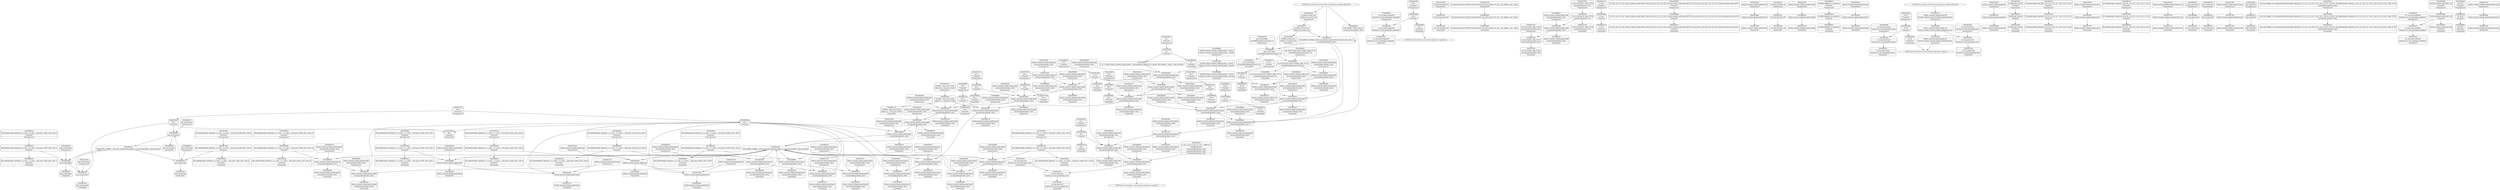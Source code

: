 digraph {
	CE0x6655a00 [shape=record,shape=Mrecord,label="{CE0x6655a00|selinux_secmark_relabel_packet:tmp6|security/selinux/hooks.c,4610}"]
	CE0x4f99770 [shape=record,shape=Mrecord,label="{CE0x4f99770|selinux_secmark_relabel_packet:tmp6|security/selinux/hooks.c,4610|*SummSink*}"]
	CE0x4fb1a10 [shape=record,shape=Mrecord,label="{CE0x4fb1a10|selinux_secmark_relabel_packet:tmp9|security/selinux/hooks.c,4610|*SummSource*}"]
	CE0x4fc62b0 [shape=record,shape=Mrecord,label="{CE0x4fc62b0|i32_4|*Constant*|*SummSink*}"]
	CE0x4f91ee0 [shape=record,shape=Mrecord,label="{CE0x4f91ee0|_call_void_mcount()_#3|*SummSink*}"]
	CE0x4f768a0 [shape=record,shape=Mrecord,label="{CE0x4f768a0|i64_3|*Constant*}"]
	CE0x4f9a660 [shape=record,shape=Mrecord,label="{CE0x4f9a660|i32_1|*Constant*}"]
	CE0x4fe9120 [shape=record,shape=Mrecord,label="{CE0x4fe9120|%struct.task_struct*_(%struct.task_struct**)*_asm_movq_%gs:$_1:P_,$0_,_r,im,_dirflag_,_fpsr_,_flags_|*SummSource*}"]
	CE0x4f79400 [shape=record,shape=Mrecord,label="{CE0x4f79400|i64*_getelementptr_inbounds_(_11_x_i64_,_11_x_i64_*___llvm_gcov_ctr402,_i64_0,_i64_1)|*Constant*}"]
	CE0x4f94980 [shape=record,shape=Mrecord,label="{CE0x4f94980|GLOBAL:selinux_secmark_relabel_packet.__warned|Global_var:selinux_secmark_relabel_packet.__warned|*SummSink*}"]
	"CONST[source:0(mediator),value:2(dynamic)][purpose:{subject}]"
	CE0x4ff1210 [shape=record,shape=Mrecord,label="{CE0x4ff1210|get_current:tmp|*SummSink*}"]
	CE0x4f97f30 [shape=record,shape=Mrecord,label="{CE0x4f97f30|COLLAPSED:_CMRE:_elem_0::|security/selinux/hooks.c,4610}"]
	CE0x4f87890 [shape=record,shape=Mrecord,label="{CE0x4f87890|i64*_getelementptr_inbounds_(_11_x_i64_,_11_x_i64_*___llvm_gcov_ctr402,_i64_0,_i64_10)|*Constant*}"]
	CE0x4f76690 [shape=record,shape=Mrecord,label="{CE0x4f76690|selinux_secmark_relabel_packet:tobool|security/selinux/hooks.c,4610|*SummSource*}"]
	CE0x4f78380 [shape=record,shape=Mrecord,label="{CE0x4f78380|_call_void_mcount()_#3|*SummSource*}"]
	CE0x4f80f00 [shape=record,shape=Mrecord,label="{CE0x4f80f00|selinux_secmark_relabel_packet:tmp20|security/selinux/hooks.c,4610|*SummSource*}"]
	CE0x4f83810 [shape=record,shape=Mrecord,label="{CE0x4f83810|i64*_getelementptr_inbounds_(_2_x_i64_,_2_x_i64_*___llvm_gcov_ctr98,_i64_0,_i64_1)|*Constant*|*SummSource*}"]
	CE0x4f91150 [shape=record,shape=Mrecord,label="{CE0x4f91150|GLOBAL:__llvm_gcov_ctr402|Global_var:__llvm_gcov_ctr402|*SummSink*}"]
	CE0x4f7c4d0 [shape=record,shape=Mrecord,label="{CE0x4f7c4d0|_call_void_mcount()_#3}"]
	CE0x4fa3580 [shape=record,shape=Mrecord,label="{CE0x4fa3580|selinux_secmark_relabel_packet:call6|security/selinux/hooks.c,4613}"]
	CE0x4f8a270 [shape=record,shape=Mrecord,label="{CE0x4f8a270|i1_true|*Constant*|*SummSink*}"]
	CE0x4f8e2a0 [shape=record,shape=Mrecord,label="{CE0x4f8e2a0|GLOBAL:current_task|Global_var:current_task|*SummSource*}"]
	CE0x4f83c30 [shape=record,shape=Mrecord,label="{CE0x4f83c30|selinux_secmark_relabel_packet:cred|security/selinux/hooks.c,4610}"]
	CE0x4f93e00 [shape=record,shape=Mrecord,label="{CE0x4f93e00|i64*_getelementptr_inbounds_(_11_x_i64_,_11_x_i64_*___llvm_gcov_ctr402,_i64_0,_i64_9)|*Constant*}"]
	CE0x4f72270 [shape=record,shape=Mrecord,label="{CE0x4f72270|i64_3|*Constant*|*SummSource*}"]
	CE0x4f96ec0 [shape=record,shape=Mrecord,label="{CE0x4f96ec0|_ret_%struct.task_struct*_%tmp4,_!dbg_!27714|./arch/x86/include/asm/current.h,14}"]
	CE0x4f85a10 [shape=record,shape=Mrecord,label="{CE0x4f85a10|i32_(i32,_i32,_i16,_i32,_%struct.common_audit_data*)*_bitcast_(i32_(i32,_i32,_i16,_i32,_%struct.common_audit_data.495*)*_avc_has_perm_to_i32_(i32,_i32,_i16,_i32,_%struct.common_audit_data*)*)|*Constant*|*SummSink*}"]
	CE0x4f948b0 [shape=record,shape=Mrecord,label="{CE0x4f948b0|GLOBAL:selinux_secmark_relabel_packet.__warned|Global_var:selinux_secmark_relabel_packet.__warned|*SummSource*}"]
	CE0x4f84500 [shape=record,shape=Mrecord,label="{CE0x4f84500|get_current:tmp1}"]
	CE0x4f76ab0 [shape=record,shape=Mrecord,label="{CE0x4f76ab0|selinux_secmark_relabel_packet:tobool1|security/selinux/hooks.c,4610|*SummSource*}"]
	CE0x4fc7520 [shape=record,shape=Mrecord,label="{CE0x4fc7520|_ret_i32_%call6,_!dbg_!27745|security/selinux/hooks.c,4613}"]
	CE0x4f799f0 [shape=record,shape=Mrecord,label="{CE0x4f799f0|selinux_secmark_relabel_packet:tmp12|security/selinux/hooks.c,4610|*SummSource*}"]
	CE0x4fc7100 [shape=record,shape=Mrecord,label="{CE0x4fc7100|_ret_i32_%retval.0,_!dbg_!27728|security/selinux/avc.c,775|*SummSink*}"]
	CE0x4f9ac00 [shape=record,shape=Mrecord,label="{CE0x4f9ac00|0:_i32,_4:_i32,_8:_i32,_12:_i32,_:_CMRE_4,8_|*MultipleSource*|security/selinux/hooks.c,4610|security/selinux/hooks.c,4610|security/selinux/hooks.c,4611}"]
	CE0x4f7fd70 [shape=record,shape=Mrecord,label="{CE0x4f7fd70|selinux_secmark_relabel_packet:tmp16|security/selinux/hooks.c,4610|*SummSink*}"]
	CE0x4f84610 [shape=record,shape=Mrecord,label="{CE0x4f84610|i64*_getelementptr_inbounds_(_11_x_i64_,_11_x_i64_*___llvm_gcov_ctr402,_i64_0,_i64_1)|*Constant*|*SummSink*}"]
	CE0x4fc4ef0 [shape=record,shape=Mrecord,label="{CE0x4fc4ef0|avc_has_perm:ssid|Function::avc_has_perm&Arg::ssid::|*SummSink*}"]
	CE0x4f7f910 [shape=record,shape=Mrecord,label="{CE0x4f7f910|selinux_secmark_relabel_packet:tmp11|security/selinux/hooks.c,4610|*SummSource*}"]
	CE0x4f9a8e0 [shape=record,shape=Mrecord,label="{CE0x4f9a8e0|selinux_secmark_relabel_packet:sid5|security/selinux/hooks.c,4611|*SummSink*}"]
	CE0x4f789b0 [shape=record,shape=Mrecord,label="{CE0x4f789b0|selinux_secmark_relabel_packet:if.end}"]
	CE0x4f79560 [shape=record,shape=Mrecord,label="{CE0x4f79560|i64_3|*Constant*|*SummSink*}"]
	CE0x4f99ff0 [shape=record,shape=Mrecord,label="{CE0x4f99ff0|selinux_secmark_relabel_packet:tmp15|security/selinux/hooks.c,4610}"]
	CE0x4f9e8b0 [shape=record,shape=Mrecord,label="{CE0x4f9e8b0|selinux_secmark_relabel_packet:call4|security/selinux/hooks.c,4610|*SummSource*}"]
	CE0x4f83490 [shape=record,shape=Mrecord,label="{CE0x4f83490|selinux_secmark_relabel_packet:tmp22|security/selinux/hooks.c,4610}"]
	CE0x4f92be0 [shape=record,shape=Mrecord,label="{CE0x4f92be0|i32_0|*Constant*|*SummSink*}"]
	CE0x4f77930 [shape=record,shape=Mrecord,label="{CE0x4f77930|i64_2|*Constant*|*SummSource*}"]
	CE0x4f98910 [shape=record,shape=Mrecord,label="{CE0x4f98910|i64*_getelementptr_inbounds_(_11_x_i64_,_11_x_i64_*___llvm_gcov_ctr402,_i64_0,_i64_6)|*Constant*}"]
	CE0x4f86c20 [shape=record,shape=Mrecord,label="{CE0x4f86c20|i32_22|*Constant*|*SummSource*}"]
	CE0x4f79090 [shape=record,shape=Mrecord,label="{CE0x4f79090|i64_5|*Constant*|*SummSource*}"]
	CE0x4f758c0 [shape=record,shape=Mrecord,label="{CE0x4f758c0|selinux_secmark_relabel_packet:tmp|*SummSink*}"]
	CE0x4f8ec30 [shape=record,shape=Mrecord,label="{CE0x4f8ec30|_call_void_mcount()_#3|*SummSource*}"]
	CE0x4f824b0 [shape=record,shape=Mrecord,label="{CE0x4f824b0|get_current:tmp2|*SummSink*}"]
	CE0x4f77880 [shape=record,shape=Mrecord,label="{CE0x4f77880|selinux_secmark_relabel_packet:call|security/selinux/hooks.c,4610|*SummSource*}"]
	CE0x4f7fc70 [shape=record,shape=Mrecord,label="{CE0x4f7fc70|selinux_secmark_relabel_packet:tmp16|security/selinux/hooks.c,4610|*SummSource*}"]
	CE0x4f7bb30 [shape=record,shape=Mrecord,label="{CE0x4f7bb30|i64_1|*Constant*|*SummSink*}"]
	CE0x4f98120 [shape=record,shape=Mrecord,label="{CE0x4f98120|selinux_secmark_relabel_packet:security|security/selinux/hooks.c,4610}"]
	CE0x4f98270 [shape=record,shape=Mrecord,label="{CE0x4f98270|selinux_secmark_relabel_packet:do.body}"]
	CE0x4f9c0c0 [shape=record,shape=Mrecord,label="{CE0x4f9c0c0|selinux_secmark_relabel_packet:tmp6|security/selinux/hooks.c,4610|*SummSource*}"]
	CE0x4fb1970 [shape=record,shape=Mrecord,label="{CE0x4fb1970|selinux_secmark_relabel_packet:tmp9|security/selinux/hooks.c,4610|*SummSink*}"]
	CE0x4fb3f10 [shape=record,shape=Mrecord,label="{CE0x4fb3f10|selinux_secmark_relabel_packet:tmp10|security/selinux/hooks.c,4610}"]
	CE0x4f92b00 [shape=record,shape=Mrecord,label="{CE0x4f92b00|i32_0|*Constant*}"]
	CE0x4f77b40 [shape=record,shape=Mrecord,label="{CE0x4f77b40|selinux_secmark_relabel_packet:call|security/selinux/hooks.c,4610}"]
	CE0x4f98ec0 [shape=record,shape=Mrecord,label="{CE0x4f98ec0|GLOBAL:lockdep_rcu_suspicious|*Constant*}"]
	CE0x4fce960 [shape=record,shape=Mrecord,label="{CE0x4fce960|%struct.task_struct*_(%struct.task_struct**)*_asm_movq_%gs:$_1:P_,$0_,_r,im,_dirflag_,_fpsr_,_flags_|*SummSink*}"]
	CE0x4f765e0 [shape=record,shape=Mrecord,label="{CE0x4f765e0|selinux_secmark_relabel_packet:if.then|*SummSource*}"]
	CE0x4f83a30 [shape=record,shape=Mrecord,label="{CE0x4f83a30|i32_78|*Constant*}"]
	CE0x4fc58d0 [shape=record,shape=Mrecord,label="{CE0x4fc58d0|i16_42|*Constant*|*SummSource*}"]
	CE0x4fc5b90 [shape=record,shape=Mrecord,label="{CE0x4fc5b90|i16_42|*Constant*|*SummSink*}"]
	CE0x4f93000 [shape=record,shape=Mrecord,label="{CE0x4f93000|i32_1|*Constant*|*SummSource*}"]
	CE0x4f848c0 [shape=record,shape=Mrecord,label="{CE0x4f848c0|i64*_getelementptr_inbounds_(_11_x_i64_,_11_x_i64_*___llvm_gcov_ctr402,_i64_0,_i64_0)|*Constant*|*SummSink*}"]
	CE0x4f7c230 [shape=record,shape=Mrecord,label="{CE0x4f7c230|selinux_secmark_relabel_packet:tmp14|security/selinux/hooks.c,4610|*SummSink*}"]
	CE0x4f83740 [shape=record,shape=Mrecord,label="{CE0x4f83740|selinux_secmark_relabel_packet:bb}"]
	CE0x4f80e00 [shape=record,shape=Mrecord,label="{CE0x4f80e00|selinux_secmark_relabel_packet:tmp20|security/selinux/hooks.c,4610}"]
	CE0x4f96f60 [shape=record,shape=Mrecord,label="{CE0x4f96f60|_ret_%struct.task_struct*_%tmp4,_!dbg_!27714|./arch/x86/include/asm/current.h,14|*SummSink*}"]
	CE0x4f830c0 [shape=record,shape=Mrecord,label="{CE0x4f830c0|selinux_secmark_relabel_packet:security|security/selinux/hooks.c,4610|*SummSink*}"]
	CE0x4f9a730 [shape=record,shape=Mrecord,label="{CE0x4f9a730|i32_1|*Constant*|*SummSink*}"]
	CE0x4f80a90 [shape=record,shape=Mrecord,label="{CE0x4f80a90|selinux_secmark_relabel_packet:tmp5|security/selinux/hooks.c,4610|*SummSource*}"]
	CE0x4fc6c40 [shape=record,shape=Mrecord,label="{CE0x4fc6c40|_ret_i32_%retval.0,_!dbg_!27728|security/selinux/avc.c,775}"]
	CE0x4f84570 [shape=record,shape=Mrecord,label="{CE0x4f84570|get_current:tmp1|*SummSource*}"]
	CE0x4f92e20 [shape=record,shape=Mrecord,label="{CE0x4f92e20|selinux_secmark_relabel_packet:tmp23|security/selinux/hooks.c,4610|*SummSink*}"]
	CE0x4f94090 [shape=record,shape=Mrecord,label="{CE0x4f94090|i8_1|*Constant*|*SummSink*}"]
	CE0x4f86430 [shape=record,shape=Mrecord,label="{CE0x4f86430|GLOBAL:get_current|*Constant*}"]
	CE0x4f855c0 [shape=record,shape=Mrecord,label="{CE0x4f855c0|selinux_secmark_relabel_packet:call6|security/selinux/hooks.c,4613|*SummSink*}"]
	CE0x4fb5100 [shape=record,shape=Mrecord,label="{CE0x4fb5100|selinux_secmark_relabel_packet:tmp10|security/selinux/hooks.c,4610|*SummSink*}"]
	CE0x4fc4c00 [shape=record,shape=Mrecord,label="{CE0x4fc4c00|avc_has_perm:ssid|Function::avc_has_perm&Arg::ssid::}"]
	CE0x4f92950 [shape=record,shape=Mrecord,label="{CE0x4f92950|0:_i8,_:_GCMR_selinux_secmark_relabel_packet.__warned_internal_global_i8_0,_section_.data.unlikely_,_align_1:_elem_0:default:}"]
	CE0x4fc7720 [shape=record,shape=Mrecord,label="{CE0x4fc7720|_ret_i32_%call6,_!dbg_!27745|security/selinux/hooks.c,4613|*SummSource*}"]
	CE0x4f923f0 [shape=record,shape=Mrecord,label="{CE0x4f923f0|selinux_secmark_relabel_packet:tmp19|security/selinux/hooks.c,4610}"]
	CE0x4fe67d0 [shape=record,shape=Mrecord,label="{CE0x4fe67d0|get_current:tmp4|./arch/x86/include/asm/current.h,14|*SummSource*}"]
	CE0x64ace80 [shape=record,shape=Mrecord,label="{CE0x64ace80|selinux_secmark_relabel_packet:tmp2|*SummSink*}"]
	CE0x4f9b960 [shape=record,shape=Mrecord,label="{CE0x4f9b960|selinux_secmark_relabel_packet:tobool|security/selinux/hooks.c,4610|*SummSink*}"]
	CE0x4f95ec0 [shape=record,shape=Mrecord,label="{CE0x4f95ec0|i8*_getelementptr_inbounds_(_25_x_i8_,_25_x_i8_*_.str3,_i32_0,_i32_0)|*Constant*|*SummSink*}"]
	CE0x4f76c10 [shape=record,shape=Mrecord,label="{CE0x4f76c10|selinux_secmark_relabel_packet:do.body|*SummSink*}"]
	CE0x4f7b680 [shape=record,shape=Mrecord,label="{CE0x4f7b680|selinux_secmark_relabel_packet:tmp5|security/selinux/hooks.c,4610}"]
	CE0x4f91ff0 [shape=record,shape=Mrecord,label="{CE0x4f91ff0|selinux_secmark_relabel_packet:entry}"]
	CE0x4f98fa0 [shape=record,shape=Mrecord,label="{CE0x4f98fa0|GLOBAL:lockdep_rcu_suspicious|*Constant*|*SummSource*}"]
	CE0x4fad2a0 [shape=record,shape=Mrecord,label="{CE0x4fad2a0|GLOBAL:__llvm_gcov_ctr402|Global_var:__llvm_gcov_ctr402}"]
	CE0x4f9a0f0 [shape=record,shape=Mrecord,label="{CE0x4f9a0f0|i64*_getelementptr_inbounds_(_11_x_i64_,_11_x_i64_*___llvm_gcov_ctr402,_i64_0,_i64_8)|*Constant*|*SummSink*}"]
	CE0x4f87a10 [shape=record,shape=Mrecord,label="{CE0x4f87a10|selinux_secmark_relabel_packet:tmp19|security/selinux/hooks.c,4610|*SummSource*}"]
	CE0x4f70d30 [shape=record,shape=Mrecord,label="{CE0x4f70d30|i8*_getelementptr_inbounds_(_45_x_i8_,_45_x_i8_*_.str12,_i32_0,_i32_0)|*Constant*}"]
	CE0x4f9e000 [shape=record,shape=Mrecord,label="{CE0x4f9e000|selinux_secmark_relabel_packet:cred|security/selinux/hooks.c,4610|*SummSource*}"]
	CE0x4f91560 [shape=record,shape=Mrecord,label="{CE0x4f91560|selinux_secmark_relabel_packet:tmp22|security/selinux/hooks.c,4610|*SummSink*}"]
	CE0x4f858b0 [shape=record,shape=Mrecord,label="{CE0x4f858b0|i32_(i32,_i32,_i16,_i32,_%struct.common_audit_data*)*_bitcast_(i32_(i32,_i32,_i16,_i32,_%struct.common_audit_data.495*)*_avc_has_perm_to_i32_(i32,_i32,_i16,_i32,_%struct.common_audit_data*)*)|*Constant*|*SummSource*}"]
	CE0x4f9e070 [shape=record,shape=Mrecord,label="{CE0x4f9e070|selinux_secmark_relabel_packet:cred|security/selinux/hooks.c,4610|*SummSink*}"]
	CE0x4f76320 [shape=record,shape=Mrecord,label="{CE0x4f76320|selinux_secmark_relabel_packet:land.lhs.true|*SummSource*}"]
	CE0x4f737c0 [shape=record,shape=Mrecord,label="{CE0x4f737c0|selinux_secmark_relabel_packet:tmp3|*SummSink*}"]
	"CONST[source:1(input),value:2(dynamic)][purpose:{object}][SrcIdx:0]"
	CE0x4fc4a70 [shape=record,shape=Mrecord,label="{CE0x4fc4a70|avc_has_perm:entry|*SummSink*}"]
	CE0x4fe9020 [shape=record,shape=Mrecord,label="{CE0x4fe9020|%struct.task_struct*_(%struct.task_struct**)*_asm_movq_%gs:$_1:P_,$0_,_r,im,_dirflag_,_fpsr_,_flags_}"]
	CE0x4f792a0 [shape=record,shape=Mrecord,label="{CE0x4f792a0|selinux_secmark_relabel_packet:tmp4|security/selinux/hooks.c,4610|*SummSource*}"]
	CE0x4f97390 [shape=record,shape=Mrecord,label="{CE0x4f97390|selinux_secmark_relabel_packet:tmp5|security/selinux/hooks.c,4610|*SummSink*}"]
	CE0x4f83ca0 [shape=record,shape=Mrecord,label="{CE0x4f83ca0|COLLAPSED:_GCMRE_current_task_external_global_%struct.task_struct*:_elem_0::|security/selinux/hooks.c,4610}"]
	CE0x4f835f0 [shape=record,shape=Mrecord,label="{CE0x4f835f0|selinux_secmark_relabel_packet:tmp22|security/selinux/hooks.c,4610|*SummSource*}"]
	CE0x4f84680 [shape=record,shape=Mrecord,label="{CE0x4f84680|selinux_secmark_relabel_packet:tmp2}"]
	CE0x4fac960 [shape=record,shape=Mrecord,label="{CE0x4fac960|selinux_secmark_relabel_packet:tmp17|security/selinux/hooks.c,4610|*SummSink*}"]
	CE0x4fc7090 [shape=record,shape=Mrecord,label="{CE0x4fc7090|_ret_i32_%retval.0,_!dbg_!27728|security/selinux/avc.c,775|*SummSource*}"]
	CE0x4f84970 [shape=record,shape=Mrecord,label="{CE0x4f84970|i64*_getelementptr_inbounds_(_2_x_i64_,_2_x_i64_*___llvm_gcov_ctr98,_i64_0,_i64_1)|*Constant*}"]
	CE0x4fa3160 [shape=record,shape=Mrecord,label="{CE0x4fa3160|get_current:tmp3|*SummSource*}"]
	"CONST[source:2(external),value:2(dynamic)][purpose:{subject}][SrcIdx:1]"
	CE0x4f83b10 [shape=record,shape=Mrecord,label="{CE0x4f83b10|i32_78|*Constant*|*SummSource*}"]
	CE0x4f71fb0 [shape=record,shape=Mrecord,label="{CE0x4f71fb0|i64_2|*Constant*|*SummSink*}"]
	CE0x4f71e50 [shape=record,shape=Mrecord,label="{CE0x4f71e50|selinux_secmark_relabel_packet:land.lhs.true}"]
	CE0x4f80890 [shape=record,shape=Mrecord,label="{CE0x4f80890|selinux_secmark_relabel_packet:call|security/selinux/hooks.c,4610|*SummSink*}"]
	CE0x4f997e0 [shape=record,shape=Mrecord,label="{CE0x4f997e0|selinux_secmark_relabel_packet:tmp7|security/selinux/hooks.c,4610|*SummSink*}"]
	CE0x4f9b220 [shape=record,shape=Mrecord,label="{CE0x4f9b220|get_current:tmp|*SummSource*}"]
	CE0x4f8dc80 [shape=record,shape=Mrecord,label="{CE0x4f8dc80|i64*_getelementptr_inbounds_(_2_x_i64_,_2_x_i64_*___llvm_gcov_ctr98,_i64_0,_i64_1)|*Constant*|*SummSink*}"]
	CE0x5cbab10 [shape=record,shape=Mrecord,label="{CE0x5cbab10|i8_1|*Constant*|*SummSource*}"]
	CE0x4f772c0 [shape=record,shape=Mrecord,label="{CE0x4f772c0|i64_1|*Constant*|*SummSource*}"]
	CE0x4f7c410 [shape=record,shape=Mrecord,label="{CE0x4f7c410|selinux_secmark_relabel_packet:tmp3|*SummSource*}"]
	CE0x4f97d10 [shape=record,shape=Mrecord,label="{CE0x4f97d10|i32_22|*Constant*|*SummSink*}"]
	CE0x4f827f0 [shape=record,shape=Mrecord,label="{CE0x4f827f0|get_current:tmp3}"]
	CE0x4fc5ed0 [shape=record,shape=Mrecord,label="{CE0x4fc5ed0|avc_has_perm:tclass|Function::avc_has_perm&Arg::tclass::|*SummSource*}"]
	CE0x4f98200 [shape=record,shape=Mrecord,label="{CE0x4f98200|selinux_secmark_relabel_packet:bb|*SummSink*}"]
	CE0x4f74a30 [shape=record,shape=Mrecord,label="{CE0x4f74a30|selinux_secmark_relabel_packet:bb|*SummSource*}"]
	CE0x4fc55f0 [shape=record,shape=Mrecord,label="{CE0x4fc55f0|avc_has_perm:tsid|Function::avc_has_perm&Arg::tsid::}"]
	CE0x4f856b0 [shape=record,shape=Mrecord,label="{CE0x4f856b0|i32_(i32,_i32,_i16,_i32,_%struct.common_audit_data*)*_bitcast_(i32_(i32,_i32,_i16,_i32,_%struct.common_audit_data.495*)*_avc_has_perm_to_i32_(i32,_i32,_i16,_i32,_%struct.common_audit_data*)*)|*Constant*}"]
	CE0x4f8edd0 [shape=record,shape=Mrecord,label="{CE0x4f8edd0|get_current:tmp4|./arch/x86/include/asm/current.h,14}"]
	CE0x4f99850 [shape=record,shape=Mrecord,label="{CE0x4f99850|selinux_secmark_relabel_packet:tmp7|security/selinux/hooks.c,4610}"]
	CE0x4f85f30 [shape=record,shape=Mrecord,label="{CE0x4f85f30|selinux_secmark_relabel_packet:tmp13|security/selinux/hooks.c,4610|*SummSource*}"]
	CE0x4f82090 [shape=record,shape=Mrecord,label="{CE0x4f82090|selinux_secmark_relabel_packet:tmp2|*SummSource*}"]
	CE0x64acef0 [shape=record,shape=Mrecord,label="{CE0x64acef0|selinux_secmark_relabel_packet:tmp3}"]
	CE0x4f81020 [shape=record,shape=Mrecord,label="{CE0x4f81020|selinux_secmark_relabel_packet:tmp20|security/selinux/hooks.c,4610|*SummSink*}"]
	CE0x4f8a3d0 [shape=record,shape=Mrecord,label="{CE0x4f8a3d0|i64*_getelementptr_inbounds_(_11_x_i64_,_11_x_i64_*___llvm_gcov_ctr402,_i64_0,_i64_8)|*Constant*}"]
	CE0x4f9b730 [shape=record,shape=Mrecord,label="{CE0x4f9b730|get_current:entry|*SummSource*}"]
	CE0x4f82d30 [shape=record,shape=Mrecord,label="{CE0x4f82d30|i64*_getelementptr_inbounds_(_11_x_i64_,_11_x_i64_*___llvm_gcov_ctr402,_i64_0,_i64_6)|*Constant*|*SummSink*}"]
	CE0x4f87bc0 [shape=record,shape=Mrecord,label="{CE0x4f87bc0|i64*_getelementptr_inbounds_(_11_x_i64_,_11_x_i64_*___llvm_gcov_ctr402,_i64_0,_i64_10)|*Constant*|*SummSource*}"]
	CE0x4f7d3c0 [shape=record,shape=Mrecord,label="{CE0x4f7d3c0|selinux_secmark_relabel_packet:tmp21|security/selinux/hooks.c,4610}"]
	CE0x4f9bf10 [shape=record,shape=Mrecord,label="{CE0x4f9bf10|selinux_secmark_relabel_packet:call6|security/selinux/hooks.c,4613|*SummSource*}"]
	CE0x4f89150 [shape=record,shape=Mrecord,label="{CE0x4f89150|i8*_getelementptr_inbounds_(_45_x_i8_,_45_x_i8_*_.str12,_i32_0,_i32_0)|*Constant*|*SummSource*}"]
	CE0x4fc5740 [shape=record,shape=Mrecord,label="{CE0x4fc5740|avc_has_perm:tsid|Function::avc_has_perm&Arg::tsid::|*SummSink*}"]
	CE0x4f77370 [shape=record,shape=Mrecord,label="{CE0x4f77370|selinux_secmark_relabel_packet:entry|*SummSink*}"]
	CE0x4f77660 [shape=record,shape=Mrecord,label="{CE0x4f77660|selinux_secmark_relabel_packet:do.end|*SummSource*}"]
	CE0x4fc5860 [shape=record,shape=Mrecord,label="{CE0x4fc5860|i16_42|*Constant*}"]
	CE0x4ff12a0 [shape=record,shape=Mrecord,label="{CE0x4ff12a0|i64_1|*Constant*}"]
	CE0x4f7e6d0 [shape=record,shape=Mrecord,label="{CE0x4f7e6d0|GLOBAL:selinux_secmark_relabel_packet.__warned|Global_var:selinux_secmark_relabel_packet.__warned}"]
	CE0x4f71b90 [shape=record,shape=Mrecord,label="{CE0x4f71b90|selinux_secmark_relabel_packet:tmp1}"]
	CE0x4f7d6d0 [shape=record,shape=Mrecord,label="{CE0x4f7d6d0|i32_22|*Constant*}"]
	CE0x595d560 [shape=record,shape=Mrecord,label="{CE0x595d560|selinux_secmark_relabel_packet:tmp8|security/selinux/hooks.c,4610|*SummSource*}"]
	CE0x4f81970 [shape=record,shape=Mrecord,label="{CE0x4f81970|get_current:bb}"]
	CE0x4f92190 [shape=record,shape=Mrecord,label="{CE0x4f92190|selinux_secmark_relabel_packet:tmp18|security/selinux/hooks.c,4610|*SummSource*}"]
	CE0x4f86090 [shape=record,shape=Mrecord,label="{CE0x4f86090|selinux_secmark_relabel_packet:tmp14|security/selinux/hooks.c,4610}"]
	CE0x4f840e0 [shape=record,shape=Mrecord,label="{CE0x4f840e0|get_current:tmp1|*SummSink*}"]
	CE0x4f76060 [shape=record,shape=Mrecord,label="{CE0x4f76060|selinux_secmark_relabel_packet:tobool|security/selinux/hooks.c,4610}"]
	CE0x4f95bc0 [shape=record,shape=Mrecord,label="{CE0x4f95bc0|_call_void_lockdep_rcu_suspicious(i8*_getelementptr_inbounds_(_25_x_i8_,_25_x_i8_*_.str3,_i32_0,_i32_0),_i32_4610,_i8*_getelementptr_inbounds_(_45_x_i8_,_45_x_i8_*_.str12,_i32_0,_i32_0))_#10,_!dbg_!27729|security/selinux/hooks.c,4610|*SummSource*}"]
	CE0x4f7eee0 [shape=record,shape=Mrecord,label="{CE0x4f7eee0|i8*_getelementptr_inbounds_(_25_x_i8_,_25_x_i8_*_.str3,_i32_0,_i32_0)|*Constant*}"]
	CE0x4f775f0 [shape=record,shape=Mrecord,label="{CE0x4f775f0|selinux_secmark_relabel_packet:do.end}"]
	CE0x4f913f0 [shape=record,shape=Mrecord,label="{CE0x4f913f0|selinux_secmark_relabel_packet:tmp23|security/selinux/hooks.c,4610}"]
	CE0x4f96a40 [shape=record,shape=Mrecord,label="{CE0x4f96a40|i64*_getelementptr_inbounds_(_11_x_i64_,_11_x_i64_*___llvm_gcov_ctr402,_i64_0,_i64_6)|*Constant*|*SummSource*}"]
	CE0x4f85b90 [shape=record,shape=Mrecord,label="{CE0x4f85b90|avc_has_perm:entry}"]
	CE0x4f89ef0 [shape=record,shape=Mrecord,label="{CE0x4f89ef0|i64_5|*Constant*|*SummSink*}"]
	CE0x4fc6ac0 [shape=record,shape=Mrecord,label="{CE0x4fc6ac0|avc_has_perm:auditdata|Function::avc_has_perm&Arg::auditdata::|*SummSink*}"]
	CE0x637b6e0 [shape=record,shape=Mrecord,label="{CE0x637b6e0|selinux_secmark_relabel_packet:tmp8|security/selinux/hooks.c,4610|*SummSink*}"]
	"CONST[source:0(mediator),value:2(dynamic)][purpose:{object}]"
	CE0x4fc6970 [shape=record,shape=Mrecord,label="{CE0x4fc6970|%struct.common_audit_data*_null|*Constant*|*SummSink*}"]
	CE0x4f95410 [shape=record,shape=Mrecord,label="{CE0x4f95410|selinux_secmark_relabel_packet:tmp16|security/selinux/hooks.c,4610}"]
	CE0x4f7bdf0 [shape=record,shape=Mrecord,label="{CE0x4f7bdf0|selinux_secmark_relabel_packet:entry|*SummSource*}"]
	CE0x4f80d20 [shape=record,shape=Mrecord,label="{CE0x4f80d20|i64*_getelementptr_inbounds_(_11_x_i64_,_11_x_i64_*___llvm_gcov_ctr402,_i64_0,_i64_10)|*Constant*|*SummSink*}"]
	CE0x4f8ed30 [shape=record,shape=Mrecord,label="{CE0x4f8ed30|_call_void_mcount()_#3|*SummSink*}"]
	CE0x4f7d0d0 [shape=record,shape=Mrecord,label="{CE0x4f7d0d0|GLOBAL:current_task|Global_var:current_task|*SummSink*}"]
	CE0x4f76480 [shape=record,shape=Mrecord,label="{CE0x4f76480|selinux_secmark_relabel_packet:tmp}"]
	CE0x4fb3f80 [shape=record,shape=Mrecord,label="{CE0x4fb3f80|selinux_secmark_relabel_packet:tmp10|security/selinux/hooks.c,4610|*SummSource*}"]
	CE0x4f7de50 [shape=record,shape=Mrecord,label="{CE0x4f7de50|selinux_secmark_relabel_packet:tmp17|security/selinux/hooks.c,4610}"]
	CE0x4f823d0 [shape=record,shape=Mrecord,label="{CE0x4f823d0|get_current:tmp2}"]
	CE0x4fc56d0 [shape=record,shape=Mrecord,label="{CE0x4fc56d0|avc_has_perm:tsid|Function::avc_has_perm&Arg::tsid::|*SummSource*}"]
	CE0x595d480 [shape=record,shape=Mrecord,label="{CE0x595d480|selinux_secmark_relabel_packet:tmp8|security/selinux/hooks.c,4610}"]
	CE0x4f80d90 [shape=record,shape=Mrecord,label="{CE0x4f80d90|selinux_secmark_relabel_packet:tmp19|security/selinux/hooks.c,4610|*SummSink*}"]
	CE0x4f862b0 [shape=record,shape=Mrecord,label="{CE0x4f862b0|selinux_secmark_relabel_packet:call4|security/selinux/hooks.c,4610|*SummSink*}"]
	CE0x4fc5e60 [shape=record,shape=Mrecord,label="{CE0x4fc5e60|avc_has_perm:tclass|Function::avc_has_perm&Arg::tclass::}"]
	CE0x4fcea70 [shape=record,shape=Mrecord,label="{CE0x4fcea70|GLOBAL:current_task|Global_var:current_task}"]
	CE0x4f8a110 [shape=record,shape=Mrecord,label="{CE0x4f8a110|i1_true|*Constant*|*SummSource*}"]
	CE0x4f7fef0 [shape=record,shape=Mrecord,label="{CE0x4f7fef0|i8_1|*Constant*}"]
	CE0x4f82440 [shape=record,shape=Mrecord,label="{CE0x4f82440|get_current:tmp2|*SummSource*}"]
	CE0x4f77bf0 [shape=record,shape=Mrecord,label="{CE0x4f77bf0|selinux_secmark_relabel_packet:if.end|*SummSink*}"]
	CE0x4f95ca0 [shape=record,shape=Mrecord,label="{CE0x4f95ca0|_call_void_lockdep_rcu_suspicious(i8*_getelementptr_inbounds_(_25_x_i8_,_25_x_i8_*_.str3,_i32_0,_i32_0),_i32_4610,_i8*_getelementptr_inbounds_(_45_x_i8_,_45_x_i8_*_.str12,_i32_0,_i32_0))_#10,_!dbg_!27729|security/selinux/hooks.c,4610|*SummSink*}"]
	CE0x4fc65f0 [shape=record,shape=Mrecord,label="{CE0x4fc65f0|avc_has_perm:requested|Function::avc_has_perm&Arg::requested::}"]
	CE0x4fcebf0 [shape=record,shape=Mrecord,label="{CE0x4fcebf0|i64*_getelementptr_inbounds_(_2_x_i64_,_2_x_i64_*___llvm_gcov_ctr98,_i64_0,_i64_0)|*Constant*|*SummSource*}"]
	CE0x4f91c90 [shape=record,shape=Mrecord,label="{CE0x4f91c90|selinux_secmark_relabel_packet:do.body|*SummSource*}"]
	CE0x4fc8c50 [shape=record,shape=Mrecord,label="{CE0x4fc8c50|get_current:bb|*SummSink*}"]
	CE0x4f9b7f0 [shape=record,shape=Mrecord,label="{CE0x4f9b7f0|get_current:entry|*SummSink*}"]
	CE0x4f910e0 [shape=record,shape=Mrecord,label="{CE0x4f910e0|GLOBAL:__llvm_gcov_ctr402|Global_var:__llvm_gcov_ctr402|*SummSource*}"]
	CE0x4f99130 [shape=record,shape=Mrecord,label="{CE0x4f99130|i32_4610|*Constant*}"]
	CE0x4f85dc0 [shape=record,shape=Mrecord,label="{CE0x4f85dc0|selinux_secmark_relabel_packet:tmp13|security/selinux/hooks.c,4610}"]
	CE0x4f83aa0 [shape=record,shape=Mrecord,label="{CE0x4f83aa0|i32_78|*Constant*|*SummSink*}"]
	CE0x4fe8f60 [shape=record,shape=Mrecord,label="{CE0x4fe8f60|get_current:tmp4|./arch/x86/include/asm/current.h,14|*SummSink*}"]
	CE0x5cba980 [shape=record,shape=Mrecord,label="{CE0x5cba980|_call_void_lockdep_rcu_suspicious(i8*_getelementptr_inbounds_(_25_x_i8_,_25_x_i8_*_.str3,_i32_0,_i32_0),_i32_4610,_i8*_getelementptr_inbounds_(_45_x_i8_,_45_x_i8_*_.str12,_i32_0,_i32_0))_#10,_!dbg_!27729|security/selinux/hooks.c,4610}"]
	CE0x4fc6420 [shape=record,shape=Mrecord,label="{CE0x4fc6420|avc_has_perm:requested|Function::avc_has_perm&Arg::requested::|*SummSink*}"]
	CE0x4f88f80 [shape=record,shape=Mrecord,label="{CE0x4f88f80|i32_4610|*Constant*|*SummSink*}"]
	CE0x4f782d0 [shape=record,shape=Mrecord,label="{CE0x4f782d0|selinux_secmark_relabel_packet:if.end|*SummSource*}"]
	CE0x4f7e600 [shape=record,shape=Mrecord,label="{CE0x4f7e600|selinux_secmark_relabel_packet:tmp7|security/selinux/hooks.c,4610|*SummSource*}"]
	CE0x4faf5e0 [shape=record,shape=Mrecord,label="{CE0x4faf5e0|selinux_secmark_relabel_packet:tobool1|security/selinux/hooks.c,4610|*SummSink*}"]
	CE0x4fc6900 [shape=record,shape=Mrecord,label="{CE0x4fc6900|%struct.common_audit_data*_null|*Constant*|*SummSource*}"]
	CE0x4faf6c0 [shape=record,shape=Mrecord,label="{CE0x4faf6c0|i64_4|*Constant*}"]
	CE0x4fc6ec0 [shape=record,shape=Mrecord,label="{CE0x4fc6ec0|avc_has_perm:auditdata|Function::avc_has_perm&Arg::auditdata::|*SummSource*}"]
	CE0x4f794b0 [shape=record,shape=Mrecord,label="{CE0x4f794b0|i64_1|*Constant*}"]
	CE0x4f84340 [shape=record,shape=Mrecord,label="{CE0x4f84340|selinux_secmark_relabel_packet:tmp12|security/selinux/hooks.c,4610}"]
	CE0x4f79b50 [shape=record,shape=Mrecord,label="{CE0x4f79b50|selinux_secmark_relabel_packet:tmp12|security/selinux/hooks.c,4610|*SummSink*}"]
	CE0x4f9bcd0 [shape=record,shape=Mrecord,label="{CE0x4f9bcd0|selinux_secmark_relabel_packet:tmp24|security/selinux/hooks.c,4611|*SummSource*}"]
	CE0x4fa3200 [shape=record,shape=Mrecord,label="{CE0x4fa3200|get_current:tmp3|*SummSink*}"]
	CE0x4f72110 [shape=record,shape=Mrecord,label="{CE0x4f72110|selinux_secmark_relabel_packet:land.lhs.true|*SummSink*}"]
	CE0x4fb6250 [shape=record,shape=Mrecord,label="{CE0x4fb6250|selinux_secmark_relabel_packet:tmp11|security/selinux/hooks.c,4610}"]
	CE0x4f79140 [shape=record,shape=Mrecord,label="{CE0x4f79140|selinux_secmark_relabel_packet:if.then|*SummSink*}"]
	CE0x4f784e0 [shape=record,shape=Mrecord,label="{CE0x4f784e0|selinux_secmark_relabel_packet:tmp1|*SummSink*}"]
	CE0x4fc6580 [shape=record,shape=Mrecord,label="{CE0x4fc6580|%struct.common_audit_data*_null|*Constant*}"]
	CE0x4fc66c0 [shape=record,shape=Mrecord,label="{CE0x4fc66c0|avc_has_perm:requested|Function::avc_has_perm&Arg::requested::|*SummSource*}"]
	CE0x4f85c90 [shape=record,shape=Mrecord,label="{CE0x4f85c90|avc_has_perm:entry|*SummSource*}"]
	CE0x4f723d0 [shape=record,shape=Mrecord,label="{CE0x4f723d0|selinux_secmark_relabel_packet:tmp|*SummSource*}"]
	CE0x4f78e80 [shape=record,shape=Mrecord,label="{CE0x4f78e80|COLLAPSED:_GCMRE___llvm_gcov_ctr402_internal_global_11_x_i64_zeroinitializer:_elem_0:default:}"]
	CE0x4f841f0 [shape=record,shape=Mrecord,label="{CE0x4f841f0|selinux_secmark_relabel_packet:tmp11|security/selinux/hooks.c,4610|*SummSink*}"]
	CE0x4f83050 [shape=record,shape=Mrecord,label="{CE0x4f83050|selinux_secmark_relabel_packet:security|security/selinux/hooks.c,4610|*SummSource*}"]
	CE0x4fc9940 [shape=record,shape=Mrecord,label="{CE0x4fc9940|i64*_getelementptr_inbounds_(_2_x_i64_,_2_x_i64_*___llvm_gcov_ctr98,_i64_0,_i64_0)|*Constant*|*SummSink*}"]
	CE0x4fad310 [shape=record,shape=Mrecord,label="{CE0x4fad310|i64_0|*Constant*}"]
	CE0x595d4f0 [shape=record,shape=Mrecord,label="{CE0x595d4f0|selinux_secmark_relabel_packet:tobool1|security/selinux/hooks.c,4610}"]
	CE0x4fb0760 [shape=record,shape=Mrecord,label="{CE0x4fb0760|i64_5|*Constant*}"]
	CE0x4f91840 [shape=record,shape=Mrecord,label="{CE0x4f91840|selinux_secmark_relabel_packet:tmp23|security/selinux/hooks.c,4610|*SummSource*}"]
	CE0x4f74d30 [shape=record,shape=Mrecord,label="{CE0x4f74d30|i64*_getelementptr_inbounds_(_11_x_i64_,_11_x_i64_*___llvm_gcov_ctr402,_i64_0,_i64_0)|*Constant*}"]
	CE0x4f9aaa0 [shape=record,shape=Mrecord,label="{CE0x4f9aaa0|selinux_secmark_relabel_packet:sid5|security/selinux/hooks.c,4611}"]
	CE0x4fc61d0 [shape=record,shape=Mrecord,label="{CE0x4fc61d0|i32_4|*Constant*|*SummSource*}"]
	CE0x4fc6e30 [shape=record,shape=Mrecord,label="{CE0x4fc6e30|avc_has_perm:auditdata|Function::avc_has_perm&Arg::auditdata::}"]
	CE0x4f9aea0 [shape=record,shape=Mrecord,label="{CE0x4f9aea0|COLLAPSED:_GCMRE___llvm_gcov_ctr98_internal_global_2_x_i64_zeroinitializer:_elem_0:default:}"]
	CE0x4fb0860 [shape=record,shape=Mrecord,label="{CE0x4fb0860|i64_4|*Constant*|*SummSink*}"]
	CE0x4f7ea60 [shape=record,shape=Mrecord,label="{CE0x4f7ea60|selinux_secmark_relabel_packet:land.lhs.true2|*SummSink*}"]
	CE0x4f81680 [shape=record,shape=Mrecord,label="{CE0x4f81680|i64_2|*Constant*}"]
	CE0x4fc5f70 [shape=record,shape=Mrecord,label="{CE0x4fc5f70|avc_has_perm:tclass|Function::avc_has_perm&Arg::tclass::|*SummSink*}"]
	CE0x4f9b5d0 [shape=record,shape=Mrecord,label="{CE0x4f9b5d0|get_current:entry}"]
	CE0x4f99010 [shape=record,shape=Mrecord,label="{CE0x4f99010|GLOBAL:lockdep_rcu_suspicious|*Constant*|*SummSink*}"]
	CE0x4fa32c0 [shape=record,shape=Mrecord,label="{CE0x4fa32c0|_call_void_mcount()_#3}"]
	CE0x4f79da0 [shape=record,shape=Mrecord,label="{CE0x4f79da0|i1_true|*Constant*}"]
	CE0x4f92290 [shape=record,shape=Mrecord,label="{CE0x4f92290|selinux_secmark_relabel_packet:tmp18|security/selinux/hooks.c,4610|*SummSink*}"]
	CE0x4fc5240 [shape=record,shape=Mrecord,label="{CE0x4fc5240|selinux_secmark_relabel_packet:sid|Function::selinux_secmark_relabel_packet&Arg::sid::|*SummSink*}"]
	CE0x4f81720 [shape=record,shape=Mrecord,label="{CE0x4f81720|selinux_secmark_relabel_packet:land.lhs.true2|*SummSource*}"]
	CE0x4f719b0 [shape=record,shape=Mrecord,label="{CE0x4f719b0|selinux_secmark_relabel_packet:do.end|*SummSink*}"]
	CE0x4f99f80 [shape=record,shape=Mrecord,label="{CE0x4f99f80|i64*_getelementptr_inbounds_(_11_x_i64_,_11_x_i64_*___llvm_gcov_ctr402,_i64_0,_i64_8)|*Constant*|*SummSource*}"]
	CE0x4f9a1c0 [shape=record,shape=Mrecord,label="{CE0x4f9a1c0|selinux_secmark_relabel_packet:tmp15|security/selinux/hooks.c,4610|*SummSource*}"]
	CE0x4f9ae30 [shape=record,shape=Mrecord,label="{CE0x4f9ae30|get_current:tmp}"]
	CE0x4f70be0 [shape=record,shape=Mrecord,label="{CE0x4f70be0|i32_4610|*Constant*|*SummSource*}"]
	CE0x4f81340 [shape=record,shape=Mrecord,label="{CE0x4f81340|GLOBAL:get_current|*Constant*|*SummSource*}"]
	CE0x4f814d0 [shape=record,shape=Mrecord,label="{CE0x4f814d0|GLOBAL:get_current|*Constant*|*SummSink*}"]
	CE0x4f79870 [shape=record,shape=Mrecord,label="{CE0x4f79870|i64*_getelementptr_inbounds_(_11_x_i64_,_11_x_i64_*___llvm_gcov_ctr402,_i64_0,_i64_0)|*Constant*|*SummSource*}"]
	CE0x4f96cd0 [shape=record,shape=Mrecord,label="{CE0x4f96cd0|_ret_%struct.task_struct*_%tmp4,_!dbg_!27714|./arch/x86/include/asm/current.h,14|*SummSource*}"]
	CE0x4f9e920 [shape=record,shape=Mrecord,label="{CE0x4f9e920|selinux_secmark_relabel_packet:tmp4|security/selinux/hooks.c,4610|*SummSink*}"]
	CE0x4faf650 [shape=record,shape=Mrecord,label="{CE0x4faf650|i64_4|*Constant*|*SummSource*}"]
	CE0x4fb0900 [shape=record,shape=Mrecord,label="{CE0x4fb0900|selinux_secmark_relabel_packet:tmp9|security/selinux/hooks.c,4610}"]
	CE0x4f777d0 [shape=record,shape=Mrecord,label="{CE0x4f777d0|selinux_secmark_relabel_packet:tmp1|*SummSource*}"]
	CE0x4f7dde0 [shape=record,shape=Mrecord,label="{CE0x4f7dde0|i64*_getelementptr_inbounds_(_11_x_i64_,_11_x_i64_*___llvm_gcov_ctr402,_i64_0,_i64_9)|*Constant*|*SummSink*}"]
	CE0x4facbc0 [shape=record,shape=Mrecord,label="{CE0x4facbc0|selinux_secmark_relabel_packet:tmp18|security/selinux/hooks.c,4610}"]
	CE0x4f80490 [shape=record,shape=Mrecord,label="{CE0x4f80490|selinux_secmark_relabel_packet:land.lhs.true2}"]
	CE0x4f92b70 [shape=record,shape=Mrecord,label="{CE0x4f92b70|i32_0|*Constant*|*SummSource*}"]
	CE0x4f80a20 [shape=record,shape=Mrecord,label="{CE0x4f80a20|i64_0|*Constant*|*SummSink*}"]
	CE0x4f9a230 [shape=record,shape=Mrecord,label="{CE0x4f9a230|selinux_secmark_relabel_packet:tmp15|security/selinux/hooks.c,4610|*SummSink*}"]
	CE0x4fc5110 [shape=record,shape=Mrecord,label="{CE0x4fc5110|selinux_secmark_relabel_packet:sid|Function::selinux_secmark_relabel_packet&Arg::sid::|*SummSource*}"]
	CE0x4f85e30 [shape=record,shape=Mrecord,label="{CE0x4f85e30|selinux_secmark_relabel_packet:tmp13|security/selinux/hooks.c,4610|*SummSink*}"]
	CE0x4f809b0 [shape=record,shape=Mrecord,label="{CE0x4f809b0|i64_0|*Constant*|*SummSource*}"]
	CE0x4f76d40 [shape=record,shape=Mrecord,label="{CE0x4f76d40|selinux_secmark_relabel_packet:if.then}"]
	CE0x4fc4e50 [shape=record,shape=Mrecord,label="{CE0x4fc4e50|avc_has_perm:ssid|Function::avc_has_perm&Arg::ssid::|*SummSource*}"]
	"CONST[source:0(mediator),value:0(static)][purpose:{operation}]"
	CE0x4f9bdc0 [shape=record,shape=Mrecord,label="{CE0x4f9bdc0|selinux_secmark_relabel_packet:tmp24|security/selinux/hooks.c,4611|*SummSink*}"]
	CE0x4f890e0 [shape=record,shape=Mrecord,label="{CE0x4f890e0|i8*_getelementptr_inbounds_(_45_x_i8_,_45_x_i8_*_.str12,_i32_0,_i32_0)|*Constant*|*SummSink*}"]
	CE0x4fc8a90 [shape=record,shape=Mrecord,label="{CE0x4fc8a90|get_current:bb|*SummSource*}"]
	CE0x4fc4fb0 [shape=record,shape=Mrecord,label="{CE0x4fc4fb0|selinux_secmark_relabel_packet:sid|Function::selinux_secmark_relabel_packet&Arg::sid::}"]
	CE0x4fc72e0 [shape=record,shape=Mrecord,label="{CE0x4fc72e0|i64*_getelementptr_inbounds_(_2_x_i64_,_2_x_i64_*___llvm_gcov_ctr98,_i64_0,_i64_0)|*Constant*}"]
	CE0x4f86ac0 [shape=record,shape=Mrecord,label="{CE0x4f86ac0|selinux_secmark_relabel_packet:tmp21|security/selinux/hooks.c,4610|*SummSink*}"]
	CE0x4f9bbe0 [shape=record,shape=Mrecord,label="{CE0x4f9bbe0|selinux_secmark_relabel_packet:tmp24|security/selinux/hooks.c,4611}"]
	CE0x4f7c130 [shape=record,shape=Mrecord,label="{CE0x4f7c130|selinux_secmark_relabel_packet:tmp14|security/selinux/hooks.c,4610|*SummSource*}"]
	CE0x4f95c30 [shape=record,shape=Mrecord,label="{CE0x4f95c30|i8*_getelementptr_inbounds_(_25_x_i8_,_25_x_i8_*_.str3,_i32_0,_i32_0)|*Constant*|*SummSource*}"]
	CE0x4fac9d0 [shape=record,shape=Mrecord,label="{CE0x4fac9d0|selinux_secmark_relabel_packet:tmp17|security/selinux/hooks.c,4610|*SummSource*}"]
	CE0x4fc5d00 [shape=record,shape=Mrecord,label="{CE0x4fc5d00|i32_4|*Constant*}"]
	CE0x4f7d570 [shape=record,shape=Mrecord,label="{CE0x4f7d570|selinux_secmark_relabel_packet:tmp21|security/selinux/hooks.c,4610|*SummSource*}"]
	CE0x4fc78c0 [shape=record,shape=Mrecord,label="{CE0x4fc78c0|_ret_i32_%call6,_!dbg_!27745|security/selinux/hooks.c,4613|*SummSink*}"]
	CE0x4f9b350 [shape=record,shape=Mrecord,label="{CE0x4f9b350|selinux_secmark_relabel_packet:sid5|security/selinux/hooks.c,4611|*SummSource*}"]
	CE0x4f9e500 [shape=record,shape=Mrecord,label="{CE0x4f9e500|selinux_secmark_relabel_packet:call4|security/selinux/hooks.c,4610}"]
	CE0x4f786f0 [shape=record,shape=Mrecord,label="{CE0x4f786f0|i64*_getelementptr_inbounds_(_11_x_i64_,_11_x_i64_*___llvm_gcov_ctr402,_i64_0,_i64_1)|*Constant*|*SummSource*}"]
	CE0x4f7b920 [shape=record,shape=Mrecord,label="{CE0x4f7b920|selinux_secmark_relabel_packet:tmp4|security/selinux/hooks.c,4610}"]
	CE0x4f7b3f0 [shape=record,shape=Mrecord,label="{CE0x4f7b3f0|i64*_getelementptr_inbounds_(_11_x_i64_,_11_x_i64_*___llvm_gcov_ctr402,_i64_0,_i64_9)|*Constant*|*SummSource*}"]
	CE0x4f92b00 -> CE0x4f76060
	CE0x4f7c4d0 -> CE0x4f91ee0
	CE0x4f79400 -> CE0x4f84680
	CE0x4f93000 -> CE0x4f9a660
	CE0x4f81680 -> CE0x4f71fb0
	CE0x4f84500 -> CE0x4f840e0
	CE0x4fa3160 -> CE0x4f827f0
	CE0x4f78e80 -> CE0x4f84680
	CE0x4f8a3d0 -> CE0x4f9a0f0
	CE0x4f80490 -> CE0x4f7ea60
	CE0x4fc6c40 -> CE0x4fa3580
	CE0x4f794b0 -> CE0x4f71b90
	CE0x4f91c90 -> CE0x4f98270
	"CONST[source:2(external),value:2(dynamic)][purpose:{subject}][SrcIdx:1]" -> CE0x4f83ca0
	CE0x4f8a3d0 -> CE0x4f99ff0
	CE0x4f92b00 -> CE0x4f83c30
	CE0x4ff12a0 -> CE0x4f827f0
	CE0x4f786f0 -> CE0x4f79400
	CE0x4f910e0 -> CE0x4fad2a0
	CE0x4f79090 -> CE0x4fb0760
	CE0x4f74d30 -> CE0x4f76480
	CE0x4fb0760 -> CE0x4f89ef0
	CE0x4f99f80 -> CE0x4f8a3d0
	CE0x4f84340 -> CE0x4f79b50
	CE0x4f78e80 -> CE0x4f99ff0
	CE0x4f81720 -> CE0x4f80490
	CE0x4f794b0 -> CE0x4f80e00
	CE0x4f99ff0 -> CE0x4f9a230
	CE0x4f775f0 -> CE0x4f719b0
	CE0x4f77880 -> CE0x4f77b40
	CE0x4f794b0 -> CE0x4f99850
	CE0x4f84680 -> CE0x64acef0
	CE0x4f83050 -> CE0x4f98120
	CE0x4f97f30 -> CE0x4f83490
	CE0x4f91840 -> CE0x4f913f0
	CE0x4f8ec30 -> CE0x4fa32c0
	CE0x4fb0900 -> CE0x4fb1970
	CE0x4f7de50 -> CE0x4facbc0
	CE0x4f9ae30 -> CE0x4f84500
	CE0x4f99850 -> CE0x4f997e0
	CE0x4faf6c0 -> CE0x4fb0900
	CE0x4fad310 -> CE0x4fb3f10
	CE0x4f96cd0 -> CE0x4f96ec0
	CE0x4f85dc0 -> CE0x4f85e30
	CE0x4f78e80 -> CE0x4fb6250
	CE0x4f78e80 -> CE0x4f7de50
	CE0x4f74a30 -> CE0x4f83740
	CE0x4f9e000 -> CE0x4f83c30
	CE0x4f7e6d0 -> CE0x4f94980
	CE0x4fad310 -> CE0x4f7b680
	CE0x4fac9d0 -> CE0x4f7de50
	CE0x4f85f30 -> CE0x4f85dc0
	CE0x4fc8a90 -> CE0x4f81970
	CE0x4f9ae30 -> CE0x4ff1210
	CE0x4f83ca0 -> CE0x4f83ca0
	CE0x4f99850 -> CE0x4f78e80
	CE0x4f794b0 -> CE0x4f7bb30
	CE0x4f87bc0 -> CE0x4f87890
	CE0x4f9b220 -> CE0x4f9ae30
	CE0x4f772c0 -> CE0x4f794b0
	CE0x64acef0 -> CE0x4f737c0
	CE0x4f7fef0 -> CE0x4f94090
	CE0x4fc72e0 -> CE0x4fc9940
	CE0x4f723d0 -> CE0x4f76480
	CE0x4f7e6d0 -> CE0x595d480
	CE0x4f83a30 -> CE0x4f83c30
	CE0x4fc4fb0 -> CE0x4fc5240
	CE0x4f76480 -> CE0x4f758c0
	CE0x4f792a0 -> CE0x4f7b920
	CE0x595d4f0 -> CE0x4fb0900
	CE0x4f95bc0 -> CE0x5cba980
	CE0x4f99130 -> CE0x4f88f80
	CE0x4f83490 -> CE0x4f913f0
	CE0x4f92190 -> CE0x4facbc0
	CE0x4f99ff0 -> CE0x4f95410
	CE0x4f92b70 -> CE0x4f92b00
	CE0x4f9e500 -> CE0x4f83c30
	CE0x4f78380 -> CE0x4f7c4d0
	CE0x5cbab10 -> CE0x4f7fef0
	CE0x4f85dc0 -> CE0x4f86090
	CE0x4f71b90 -> CE0x4f78e80
	CE0x4f9b5d0 -> CE0x4f9b7f0
	CE0x4f83490 -> CE0x4f91560
	CE0x4f768a0 -> CE0x4f79560
	CE0x4fe9020 -> CE0x4fce960
	CE0x4fc55f0 -> CE0x4fc5740
	CE0x4f9aea0 -> CE0x4f9ae30
	CE0x4f76060 -> CE0x4f9b960
	CE0x4f7d570 -> CE0x4f7d3c0
	CE0x4f765e0 -> CE0x4f76d40
	CE0x4f7b680 -> CE0x4f97390
	CE0x4f9aaa0 -> CE0x4f9a8e0
	CE0x4f7eee0 -> CE0x4f95ec0
	CE0x4f9e8b0 -> CE0x4f9e500
	CE0x4facbc0 -> CE0x4f92290
	CE0x4fc66c0 -> CE0x4fc65f0
	CE0x4f83740 -> CE0x4f98200
	CE0x4f81970 -> CE0x4fc8c50
	CE0x4fc6ec0 -> CE0x4fc6e30
	CE0x4f84500 -> CE0x4f9aea0
	CE0x4fc4fb0 -> CE0x4fc55f0
	CE0x4f71e50 -> CE0x4f72110
	CE0x5cba980 -> CE0x4f95ca0
	CE0x4f9c0c0 -> CE0x6655a00
	CE0x4f9bbe0 -> CE0x4f9bdc0
	CE0x4f8e2a0 -> CE0x4fcea70
	CE0x4f92b00 -> CE0x4f9aaa0
	CE0x4f794b0 -> CE0x4f95410
	CE0x4f794b0 -> CE0x64acef0
	CE0x4f809b0 -> CE0x4fad310
	CE0x4f84340 -> CE0x4f78e80
	CE0x4f7e600 -> CE0x4f99850
	CE0x4f835f0 -> CE0x4f83490
	CE0x4f82090 -> CE0x4f84680
	CE0x4f87890 -> CE0x4f80d20
	CE0x4f823d0 -> CE0x4f827f0
	CE0x4f9bbe0 -> CE0x4fc4c00
	CE0x4f77660 -> CE0x4f775f0
	CE0x4f7c410 -> CE0x64acef0
	CE0x4f7fc70 -> CE0x4f95410
	CE0x4f84970 -> CE0x4f8dc80
	CE0x4f9a660 -> CE0x4f9aaa0
	CE0x4f856b0 -> CE0x4f85a10
	CE0x4f93e00 -> CE0x4f7de50
	CE0x4f71b90 -> CE0x4f784e0
	CE0x4f85b90 -> CE0x4fc4a70
	CE0x4f86090 -> CE0x4f78e80
	CE0x4faf650 -> CE0x4faf6c0
	CE0x4f799f0 -> CE0x4f84340
	CE0x4fb6250 -> CE0x4f84340
	CE0x4f86430 -> CE0x4f814d0
	CE0x4f76060 -> CE0x4f7b920
	CE0x4f9a1c0 -> CE0x4f99ff0
	CE0x4f913f0 -> CE0x4f9aaa0
	CE0x595d480 -> CE0x637b6e0
	CE0x4f81340 -> CE0x4f86430
	CE0x4fc5110 -> CE0x4fc4fb0
	CE0x4f85c90 -> CE0x4f85b90
	CE0x4f84680 -> CE0x64ace80
	CE0x4fc5d00 -> CE0x4fc65f0
	"CONST[source:2(external),value:2(dynamic)][purpose:{subject}][SrcIdx:1]" -> CE0x4f8e2a0
	CE0x4f913f0 -> CE0x4f92e20
	CE0x4f9b730 -> CE0x4f9b5d0
	CE0x4f7bdf0 -> CE0x4f91ff0
	CE0x4fc6c40 -> CE0x4fc7100
	CE0x4fc7720 -> CE0x4fc7520
	CE0x4f72270 -> CE0x4f768a0
	CE0x4fc65f0 -> CE0x4fc6420
	CE0x4f9a660 -> CE0x4f9a730
	CE0x4f9aea0 -> CE0x4f823d0
	CE0x4fe9120 -> CE0x4fe9020
	CE0x4f9b350 -> CE0x4f9aaa0
	CE0x4f777d0 -> CE0x4f71b90
	CE0x4f86c20 -> CE0x4f7d6d0
	CE0x4fcebf0 -> CE0x4fc72e0
	CE0x4fad2a0 -> CE0x4f91150
	CE0x4f794b0 -> CE0x4facbc0
	CE0x4fc7520 -> CE0x4fc78c0
	CE0x4fc5860 -> CE0x4fc5e60
	CE0x4f827f0 -> CE0x4f9aea0
	CE0x595d560 -> CE0x595d480
	CE0x4fc5b90 -> "CONST[source:0(mediator),value:2(dynamic)][purpose:{object}]"
	CE0x4f80e00 -> CE0x4f78e80
	CE0x4fcea70 -> CE0x4f7d0d0
	CE0x4f76d40 -> CE0x4f79140
	CE0x4f95410 -> CE0x4f7fd70
	CE0x4f80e00 -> CE0x4f81020
	CE0x4f77b40 -> CE0x4f80890
	CE0x4f923f0 -> CE0x4f80d90
	CE0x4f7d6d0 -> CE0x4f98120
	CE0x4f77b40 -> CE0x4f76060
	CE0x595d4f0 -> CE0x4faf5e0
	CE0x4f7b680 -> CE0x6655a00
	CE0x595d480 -> CE0x595d4f0
	CE0x4fc56d0 -> CE0x4fc55f0
	CE0x4fc6e30 -> CE0x4fc6ac0
	CE0x4fc6580 -> CE0x4fc6e30
	CE0x4ff12a0 -> CE0x4f84500
	"CONST[source:1(input),value:2(dynamic)][purpose:{object}][SrcIdx:0]" -> CE0x4fc5110
	CE0x4f83ca0 -> CE0x4f83490
	CE0x4f79da0 -> CE0x4f8a270
	CE0x4f9aaa0 -> CE0x4f9bbe0
	CE0x4f823d0 -> CE0x4f824b0
	CE0x6655a00 -> CE0x4f99850
	CE0x4f7c130 -> CE0x4f86090
	CE0x4fcea70 -> CE0x4f8edd0
	"CONST[source:2(external),value:2(dynamic)][purpose:{subject}][SrcIdx:1]" -> CE0x4f97f30
	CE0x4f91ff0 -> CE0x4f77370
	CE0x4f78e80 -> CE0x4f85dc0
	CE0x4f92b00 -> CE0x4f92be0
	CE0x4facbc0 -> CE0x4f78e80
	CE0x4fa3580 -> CE0x4f855c0
	CE0x4f7de50 -> CE0x4fac960
	CE0x4f7d3c0 -> CE0x4f86ac0
	CE0x4fc4e50 -> CE0x4fc4c00
	CE0x4f98120 -> CE0x4f83490
	CE0x4f8a110 -> CE0x4f79da0
	CE0x4f858b0 -> CE0x4f856b0
	CE0x4fb3f10 -> CE0x4fb5100
	CE0x4f9bdc0 -> "CONST[source:0(mediator),value:2(dynamic)][purpose:{subject}]"
	CE0x4fc4c00 -> CE0x4fc4ef0
	CE0x4f70be0 -> CE0x4f99130
	CE0x4fc6900 -> CE0x4fc6580
	CE0x4f96a40 -> CE0x4f98910
	CE0x4fa32c0 -> CE0x4f8ed30
	CE0x4f98270 -> CE0x4f76c10
	CE0x4f81680 -> CE0x4f7b920
	CE0x4f7fef0 -> CE0x4f92950
	CE0x4f89150 -> CE0x4f70d30
	CE0x4f70d30 -> CE0x4f890e0
	CE0x4f83ca0 -> CE0x4f7d3c0
	CE0x4f9bf10 -> CE0x4fa3580
	CE0x4fc72e0 -> CE0x4f9ae30
	CE0x4fc62b0 -> "CONST[source:0(mediator),value:0(static)][purpose:{operation}]"
	CE0x4f76ab0 -> CE0x595d4f0
	CE0x4f98ec0 -> CE0x4f99010
	CE0x4fc61d0 -> CE0x4fc5d00
	CE0x4fb3f10 -> CE0x4fb6250
	CE0x4fcea70 -> CE0x4f83ca0
	CE0x4f8edd0 -> CE0x4fe8f60
	CE0x4fb0760 -> CE0x4fb0900
	CE0x4fc6580 -> CE0x4fc6970
	CE0x4fc5ed0 -> CE0x4fc5e60
	CE0x4fad2a0 -> CE0x4fb3f10
	CE0x4fc5240 -> "CONST[source:0(mediator),value:2(dynamic)][purpose:{object}]"
	CE0x4f83a30 -> CE0x4f83aa0
	CE0x4f98120 -> CE0x4f830c0
	CE0x4faf6c0 -> CE0x4fb0860
	CE0x4f80f00 -> CE0x4f80e00
	CE0x4f96ec0 -> CE0x4f96f60
	CE0x4f7d6d0 -> CE0x4f97d10
	CE0x4f9ac00 -> CE0x4f9bbe0
	CE0x4fa3580 -> CE0x4fc7520
	CE0x6655a00 -> CE0x4f99770
	CE0x4f98910 -> CE0x4f82d30
	CE0x4fc5860 -> CE0x4fc5b90
	CE0x4f92950 -> CE0x595d480
	CE0x4fc58d0 -> CE0x4fc5860
	CE0x4f82440 -> CE0x4f823d0
	CE0x64acef0 -> CE0x4f78e80
	CE0x4f794b0 -> CE0x4f86090
	CE0x4f77930 -> CE0x4f81680
	CE0x4fb3f80 -> CE0x4fb3f10
	CE0x4f79400 -> CE0x4f84610
	CE0x4f83b10 -> CE0x4f83a30
	CE0x4f7b920 -> CE0x4f9e920
	CE0x4fc5d00 -> CE0x4fc62b0
	CE0x4f827f0 -> CE0x4fa3200
	CE0x4f7f910 -> CE0x4fb6250
	CE0x4f84970 -> CE0x4f823d0
	CE0x4f7b920 -> CE0x4f7b680
	CE0x4f98910 -> CE0x4f85dc0
	CE0x4f87a10 -> CE0x4f923f0
	CE0x4f83c30 -> CE0x4f9e070
	CE0x4fe67d0 -> CE0x4f8edd0
	CE0x4fc7090 -> CE0x4fc6c40
	CE0x4f83ca0 -> CE0x4f8edd0
	CE0x4fb1a10 -> CE0x4fb0900
	CE0x4fb0900 -> CE0x4fb3f10
	CE0x4f95c30 -> CE0x4f7eee0
	CE0x4ff12a0 -> CE0x4f7bb30
	CE0x4f9e500 -> CE0x4f862b0
	CE0x4f92b00 -> CE0x4f98120
	CE0x4f772c0 -> CE0x4ff12a0
	CE0x4f7d3c0 -> CE0x4f98120
	CE0x4f96ec0 -> CE0x4f9e500
	CE0x4f74d30 -> CE0x4f848c0
	CE0x4f78e80 -> CE0x4f76480
	CE0x4f794b0 -> CE0x4f84340
	CE0x4fad2a0 -> CE0x4f7b680
	CE0x4f78e80 -> CE0x4f923f0
	CE0x4f87890 -> CE0x4f923f0
	CE0x4fb6250 -> CE0x4f841f0
	CE0x4fad310 -> CE0x4f80a20
	CE0x4f78e80 -> CE0x6655a00
	CE0x4f782d0 -> CE0x4f789b0
	CE0x4f768a0 -> CE0x4f7b920
	CE0x4f9bcd0 -> CE0x4f9bbe0
	CE0x4f76320 -> CE0x4f71e50
	CE0x4f76690 -> CE0x4f76060
	CE0x4f84570 -> CE0x4f84500
	CE0x4f79870 -> CE0x4f74d30
	CE0x4f76480 -> CE0x4f71b90
	CE0x4f95410 -> CE0x4f78e80
	CE0x4f93e00 -> CE0x4f7dde0
	CE0x4f923f0 -> CE0x4f80e00
	CE0x4f7b3f0 -> CE0x4f93e00
	CE0x4f98fa0 -> CE0x4f98ec0
	CE0x4f83810 -> CE0x4f84970
	CE0x4f83c30 -> CE0x4f7d3c0
	CE0x4f86090 -> CE0x4f7c230
	CE0x4f789b0 -> CE0x4f77bf0
	CE0x4f8edd0 -> CE0x4f96ec0
	CE0x4f80a90 -> CE0x4f7b680
	CE0x4f948b0 -> CE0x4f7e6d0
	CE0x4fc5e60 -> CE0x4fc5f70
}